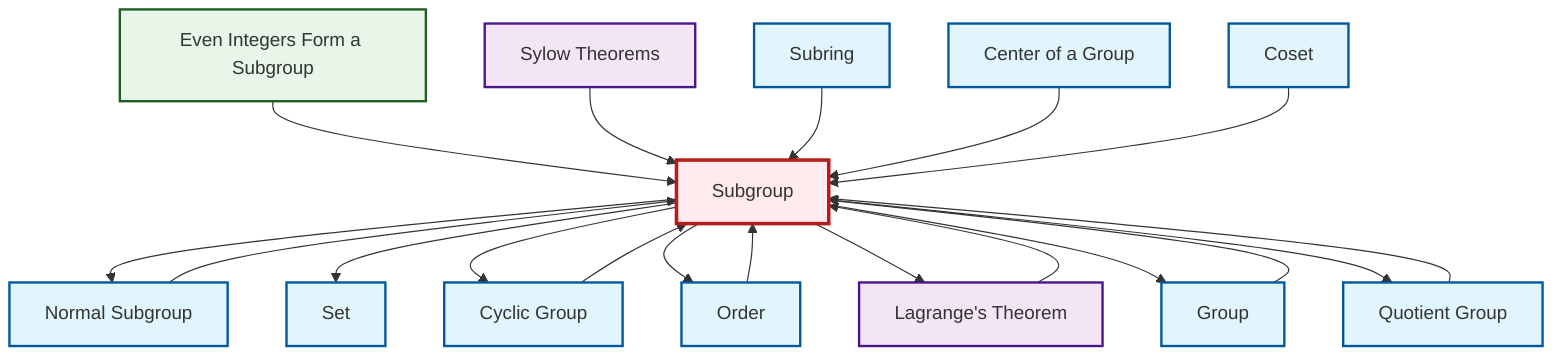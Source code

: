graph TD
    classDef definition fill:#e1f5fe,stroke:#01579b,stroke-width:2px
    classDef theorem fill:#f3e5f5,stroke:#4a148c,stroke-width:2px
    classDef axiom fill:#fff3e0,stroke:#e65100,stroke-width:2px
    classDef example fill:#e8f5e9,stroke:#1b5e20,stroke-width:2px
    classDef current fill:#ffebee,stroke:#b71c1c,stroke-width:3px
    def-center-of-group["Center of a Group"]:::definition
    def-group["Group"]:::definition
    def-quotient-group["Quotient Group"]:::definition
    def-set["Set"]:::definition
    def-coset["Coset"]:::definition
    def-order["Order"]:::definition
    def-cyclic-group["Cyclic Group"]:::definition
    thm-sylow["Sylow Theorems"]:::theorem
    ex-even-integers-subgroup["Even Integers Form a Subgroup"]:::example
    def-subring["Subring"]:::definition
    thm-lagrange["Lagrange's Theorem"]:::theorem
    def-subgroup["Subgroup"]:::definition
    def-normal-subgroup["Normal Subgroup"]:::definition
    ex-even-integers-subgroup --> def-subgroup
    thm-sylow --> def-subgroup
    def-subring --> def-subgroup
    def-normal-subgroup --> def-subgroup
    thm-lagrange --> def-subgroup
    def-subgroup --> def-normal-subgroup
    def-subgroup --> def-set
    def-subgroup --> def-cyclic-group
    def-subgroup --> def-order
    def-center-of-group --> def-subgroup
    def-subgroup --> thm-lagrange
    def-cyclic-group --> def-subgroup
    def-group --> def-subgroup
    def-subgroup --> def-group
    def-coset --> def-subgroup
    def-quotient-group --> def-subgroup
    def-order --> def-subgroup
    def-subgroup --> def-quotient-group
    class def-subgroup current